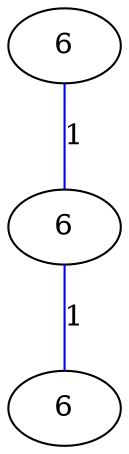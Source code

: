 graph G {
	0 [label="6"];
	1 [label="6"];
	2 [label="6"];
	0 -- 1 [label="1", color=blue];
	1 -- 2 [label="1", color=blue];
}